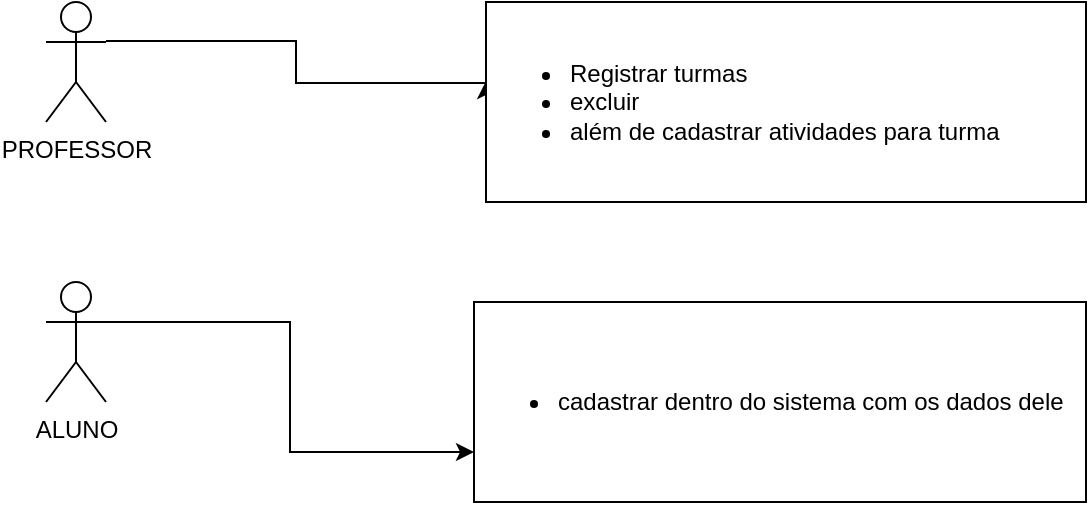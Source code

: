 <mxfile version="24.6.0" type="github">
  <diagram name="Página-1" id="0P2HKKypik-2BZC9i3HW">
    <mxGraphModel dx="1114" dy="600" grid="1" gridSize="10" guides="1" tooltips="1" connect="1" arrows="1" fold="1" page="1" pageScale="1" pageWidth="827" pageHeight="1169" math="0" shadow="0">
      <root>
        <mxCell id="0" />
        <mxCell id="1" parent="0" />
        <mxCell id="0RFeQ9MgRtPXAFtp0lvO-4" style="edgeStyle=orthogonalEdgeStyle;rounded=0;orthogonalLoop=1;jettySize=auto;html=1;" parent="1" edge="1">
          <mxGeometry relative="1" as="geometry">
            <mxPoint x="360" y="189.5" as="targetPoint" />
            <mxPoint x="170" y="169.5" as="sourcePoint" />
            <Array as="points">
              <mxPoint x="265" y="169.5" />
              <mxPoint x="265" y="190.5" />
            </Array>
          </mxGeometry>
        </mxCell>
        <mxCell id="0RFeQ9MgRtPXAFtp0lvO-1" value="PROFESSOR" style="shape=umlActor;verticalLabelPosition=bottom;verticalAlign=top;html=1;outlineConnect=0;" parent="1" vertex="1">
          <mxGeometry x="140" y="150" width="30" height="60" as="geometry" />
        </mxCell>
        <mxCell id="0RFeQ9MgRtPXAFtp0lvO-5" value="&lt;ul&gt;&lt;li&gt;Registrar turmas&lt;/li&gt;&lt;li&gt;excluir&amp;nbsp;&lt;/li&gt;&lt;li&gt;além de cadastrar atividades para turma&lt;/li&gt;&lt;/ul&gt;" style="rounded=0;whiteSpace=wrap;html=1;align=left;" parent="1" vertex="1">
          <mxGeometry x="360" y="150" width="300" height="100" as="geometry" />
        </mxCell>
        <mxCell id="0RFeQ9MgRtPXAFtp0lvO-8" style="edgeStyle=orthogonalEdgeStyle;rounded=0;orthogonalLoop=1;jettySize=auto;html=1;exitX=1;exitY=0.333;exitDx=0;exitDy=0;exitPerimeter=0;entryX=0;entryY=0.75;entryDx=0;entryDy=0;" parent="1" source="0RFeQ9MgRtPXAFtp0lvO-6" target="0RFeQ9MgRtPXAFtp0lvO-7" edge="1">
          <mxGeometry relative="1" as="geometry" />
        </mxCell>
        <mxCell id="0RFeQ9MgRtPXAFtp0lvO-6" value="ALUNO" style="shape=umlActor;verticalLabelPosition=bottom;verticalAlign=top;html=1;outlineConnect=0;" parent="1" vertex="1">
          <mxGeometry x="140" y="290" width="30" height="60" as="geometry" />
        </mxCell>
        <mxCell id="0RFeQ9MgRtPXAFtp0lvO-7" value="&lt;ul&gt;&lt;li&gt;cadastrar dentro do sistema com os dados dele&lt;/li&gt;&lt;/ul&gt;" style="rounded=0;whiteSpace=wrap;html=1;align=left;" parent="1" vertex="1">
          <mxGeometry x="354" y="300" width="306" height="100" as="geometry" />
        </mxCell>
      </root>
    </mxGraphModel>
  </diagram>
</mxfile>
